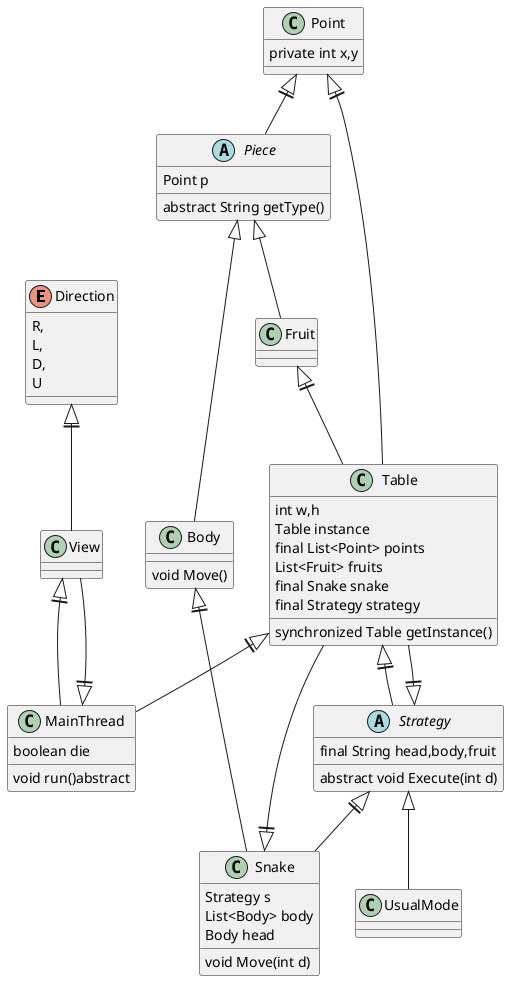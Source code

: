 @startuml
'https://plantuml.com/class-diagram

enum Direction{
    R,
    L,
    D,
    U
}

abstract Piece{
    Point p
    'Constructor, Getter and Setter for p
    abstract String getType()
}

class Fruit{

}

class Body{
    void Move()
}

class Point{
    private int x,y
    'Constructor, Getter and Setter for x, y;
}

class Table{
    int w,h
    Table instance
    'Constructor, Getter and Setter for x, y;
    final List<Point> points
    List<Fruit> fruits
    final Snake snake
    final Strategy strategy
    'Constructor
    synchronized Table getInstance()
}

class Snake{
    Strategy s
    List<Body> body
    void Move(int d)
    Body head

}

abstract Strategy{
    final String head,body,fruit
    'Getter and Setter
    abstract void Execute(int d)
    'If died set die value true in MainThread
}

class UsualMode{

}

class MainThread{
    boolean die
    void run()abstract
}

Point<||-- Table
Snake<||-- Table
Fruit<||-- Table
Strategy<||--Snake
Point<||--Piece
Body<||--Snake
Table<||--MainThread
Table<||--Strategy
Strategy<||--Table
MainThread<||--View
View<||--MainThread
Direction<||--View
'View means our GUI

Piece<|-- Fruit
Piece<|-- Body
Strategy<|-- UsualMode

@enduml